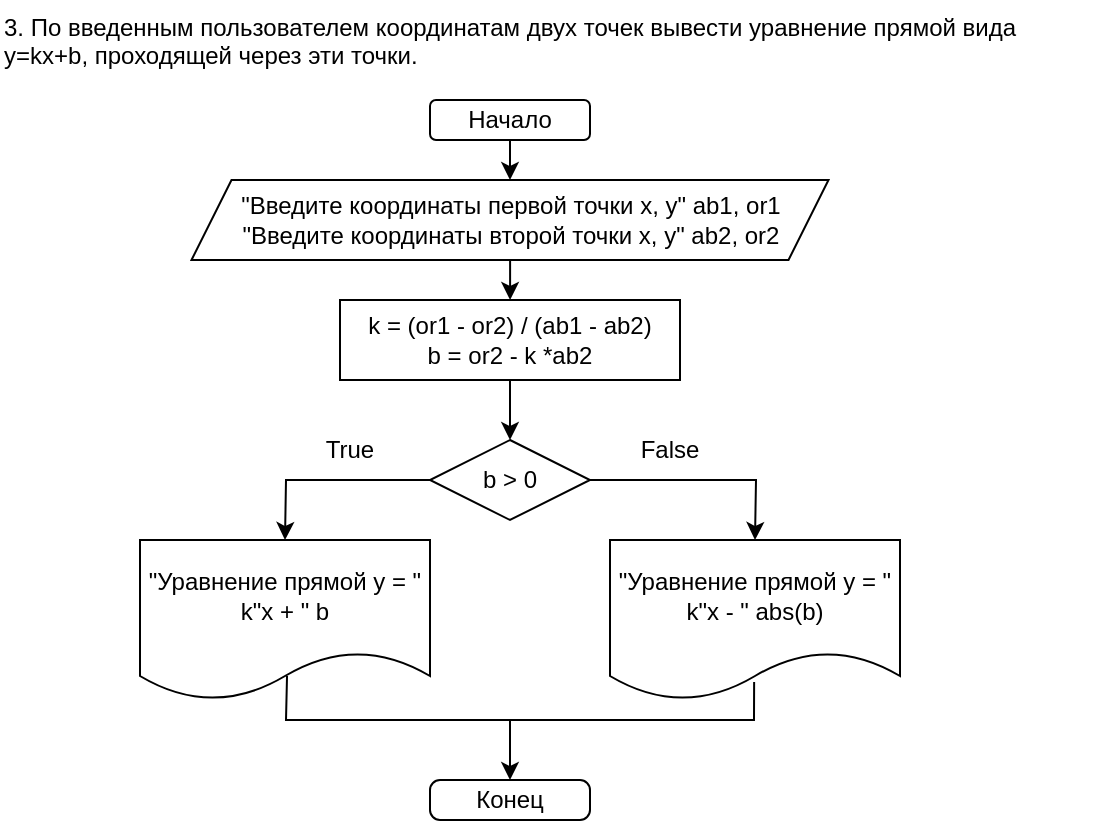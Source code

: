 <mxfile version="17.4.6" type="device"><diagram id="zISxnx_tDoDx4lW-wR7v" name="Страница 1"><mxGraphModel dx="1422" dy="723" grid="1" gridSize="10" guides="1" tooltips="1" connect="1" arrows="1" fold="1" page="1" pageScale="1" pageWidth="827" pageHeight="1169" math="0" shadow="0"><root><mxCell id="0"/><mxCell id="1" parent="0"/><mxCell id="2M9kgW-g-qbpn2OgurWe-2" value="Начало" style="rounded=1;whiteSpace=wrap;html=1;" parent="1" vertex="1"><mxGeometry x="260" y="70" width="80" height="20" as="geometry"/></mxCell><mxCell id="4Kf5hgN2pV6q_eX6LDPb-4" value="" style="edgeStyle=orthogonalEdgeStyle;rounded=0;orthogonalLoop=1;jettySize=auto;html=1;" edge="1" parent="1" source="2M9kgW-g-qbpn2OgurWe-3" target="4Kf5hgN2pV6q_eX6LDPb-2"><mxGeometry relative="1" as="geometry"/></mxCell><mxCell id="2M9kgW-g-qbpn2OgurWe-3" value="&quot;Введите координаты первой точки x, y&quot; ab1, or1&lt;br&gt;&quot;Введите координаты второй точки x, y&quot; ab2, or2" style="shape=parallelogram;perimeter=parallelogramPerimeter;whiteSpace=wrap;html=1;fixedSize=1;" parent="1" vertex="1"><mxGeometry x="140.75" y="110" width="318.5" height="40" as="geometry"/></mxCell><mxCell id="2M9kgW-g-qbpn2OgurWe-9" value="&quot;Уравнение прямой y = &quot; k&quot;x + &quot; b" style="shape=document;whiteSpace=wrap;html=1;boundedLbl=1;" parent="1" vertex="1"><mxGeometry x="115" y="290" width="145" height="80" as="geometry"/></mxCell><mxCell id="2M9kgW-g-qbpn2OgurWe-13" value="Конец" style="rounded=1;whiteSpace=wrap;html=1;arcSize=25;" parent="1" vertex="1"><mxGeometry x="260" y="410" width="80" height="20" as="geometry"/></mxCell><mxCell id="2M9kgW-g-qbpn2OgurWe-15" value="" style="endArrow=classic;html=1;rounded=0;exitX=0.5;exitY=1;exitDx=0;exitDy=0;entryX=0.5;entryY=0;entryDx=0;entryDy=0;" parent="1" source="2M9kgW-g-qbpn2OgurWe-2" target="2M9kgW-g-qbpn2OgurWe-3" edge="1"><mxGeometry width="50" height="50" relative="1" as="geometry"><mxPoint x="390" y="280" as="sourcePoint"/><mxPoint x="440" y="230" as="targetPoint"/></mxGeometry></mxCell><mxCell id="2M9kgW-g-qbpn2OgurWe-28" value="" style="endArrow=classic;html=1;rounded=0;entryX=0.5;entryY=0;entryDx=0;entryDy=0;exitX=0.507;exitY=0.85;exitDx=0;exitDy=0;exitPerimeter=0;" parent="1" edge="1" target="2M9kgW-g-qbpn2OgurWe-13" source="2M9kgW-g-qbpn2OgurWe-9"><mxGeometry width="50" height="50" relative="1" as="geometry"><mxPoint x="299.1" y="400" as="sourcePoint"/><mxPoint x="300.9" y="460" as="targetPoint"/><Array as="points"><mxPoint x="188" y="380"/><mxPoint x="300" y="380"/></Array></mxGeometry></mxCell><mxCell id="2M9kgW-g-qbpn2OgurWe-32" value="3. По введенным пользователем координатам двух точек вывести уравнение прямой вида y=kx+b, проходящей через эти точки." style="text;whiteSpace=wrap;html=1;" parent="1" vertex="1"><mxGeometry x="45" y="20" width="550" height="40" as="geometry"/></mxCell><mxCell id="4Kf5hgN2pV6q_eX6LDPb-8" value="" style="edgeStyle=orthogonalEdgeStyle;rounded=0;orthogonalLoop=1;jettySize=auto;html=1;" edge="1" parent="1" source="4Kf5hgN2pV6q_eX6LDPb-2" target="4Kf5hgN2pV6q_eX6LDPb-7"><mxGeometry relative="1" as="geometry"/></mxCell><mxCell id="4Kf5hgN2pV6q_eX6LDPb-2" value="&lt;span style=&quot;text-align: left&quot;&gt;k = (or1 - or2) / (ab1 - ab2)&lt;/span&gt;&lt;br style=&quot;text-align: left&quot;&gt;&lt;span style=&quot;text-align: left&quot;&gt;b = or2 - k *ab2&lt;/span&gt;" style="rounded=0;whiteSpace=wrap;html=1;" vertex="1" parent="1"><mxGeometry x="215" y="170" width="170" height="40" as="geometry"/></mxCell><mxCell id="4Kf5hgN2pV6q_eX6LDPb-6" value="&quot;Уравнение прямой y = &quot; k&quot;x - &quot; abs(b)" style="shape=document;whiteSpace=wrap;html=1;boundedLbl=1;" vertex="1" parent="1"><mxGeometry x="350" y="290" width="145" height="80" as="geometry"/></mxCell><mxCell id="4Kf5hgN2pV6q_eX6LDPb-7" value="b &amp;gt; 0" style="rhombus;whiteSpace=wrap;html=1;rounded=0;" vertex="1" parent="1"><mxGeometry x="260" y="240" width="80" height="40" as="geometry"/></mxCell><mxCell id="4Kf5hgN2pV6q_eX6LDPb-9" value="" style="endArrow=classic;html=1;rounded=0;exitX=0;exitY=0.5;exitDx=0;exitDy=0;entryX=0.5;entryY=0;entryDx=0;entryDy=0;" edge="1" parent="1" source="4Kf5hgN2pV6q_eX6LDPb-7" target="2M9kgW-g-qbpn2OgurWe-9"><mxGeometry width="50" height="50" relative="1" as="geometry"><mxPoint x="445" y="240" as="sourcePoint"/><mxPoint x="495" y="190" as="targetPoint"/><Array as="points"><mxPoint x="188" y="260"/></Array></mxGeometry></mxCell><mxCell id="4Kf5hgN2pV6q_eX6LDPb-10" value="" style="endArrow=classic;html=1;rounded=0;exitX=1;exitY=0.5;exitDx=0;exitDy=0;entryX=0.5;entryY=0;entryDx=0;entryDy=0;" edge="1" parent="1" source="4Kf5hgN2pV6q_eX6LDPb-7" target="4Kf5hgN2pV6q_eX6LDPb-6"><mxGeometry width="50" height="50" relative="1" as="geometry"><mxPoint x="470" y="290" as="sourcePoint"/><mxPoint x="520" y="240" as="targetPoint"/><Array as="points"><mxPoint x="423" y="260"/></Array></mxGeometry></mxCell><mxCell id="4Kf5hgN2pV6q_eX6LDPb-12" value="" style="endArrow=none;html=1;rounded=0;entryX=0.497;entryY=0.888;entryDx=0;entryDy=0;entryPerimeter=0;" edge="1" parent="1" target="4Kf5hgN2pV6q_eX6LDPb-6"><mxGeometry width="50" height="50" relative="1" as="geometry"><mxPoint x="300" y="380" as="sourcePoint"/><mxPoint x="459.25" y="440" as="targetPoint"/><Array as="points"><mxPoint x="422" y="380"/></Array></mxGeometry></mxCell><mxCell id="4Kf5hgN2pV6q_eX6LDPb-13" value="True" style="text;html=1;strokeColor=none;fillColor=none;align=center;verticalAlign=middle;whiteSpace=wrap;rounded=0;" vertex="1" parent="1"><mxGeometry x="190" y="230" width="60" height="30" as="geometry"/></mxCell><mxCell id="4Kf5hgN2pV6q_eX6LDPb-14" value="False" style="text;html=1;strokeColor=none;fillColor=none;align=center;verticalAlign=middle;whiteSpace=wrap;rounded=0;" vertex="1" parent="1"><mxGeometry x="350" y="230" width="60" height="30" as="geometry"/></mxCell></root></mxGraphModel></diagram></mxfile>